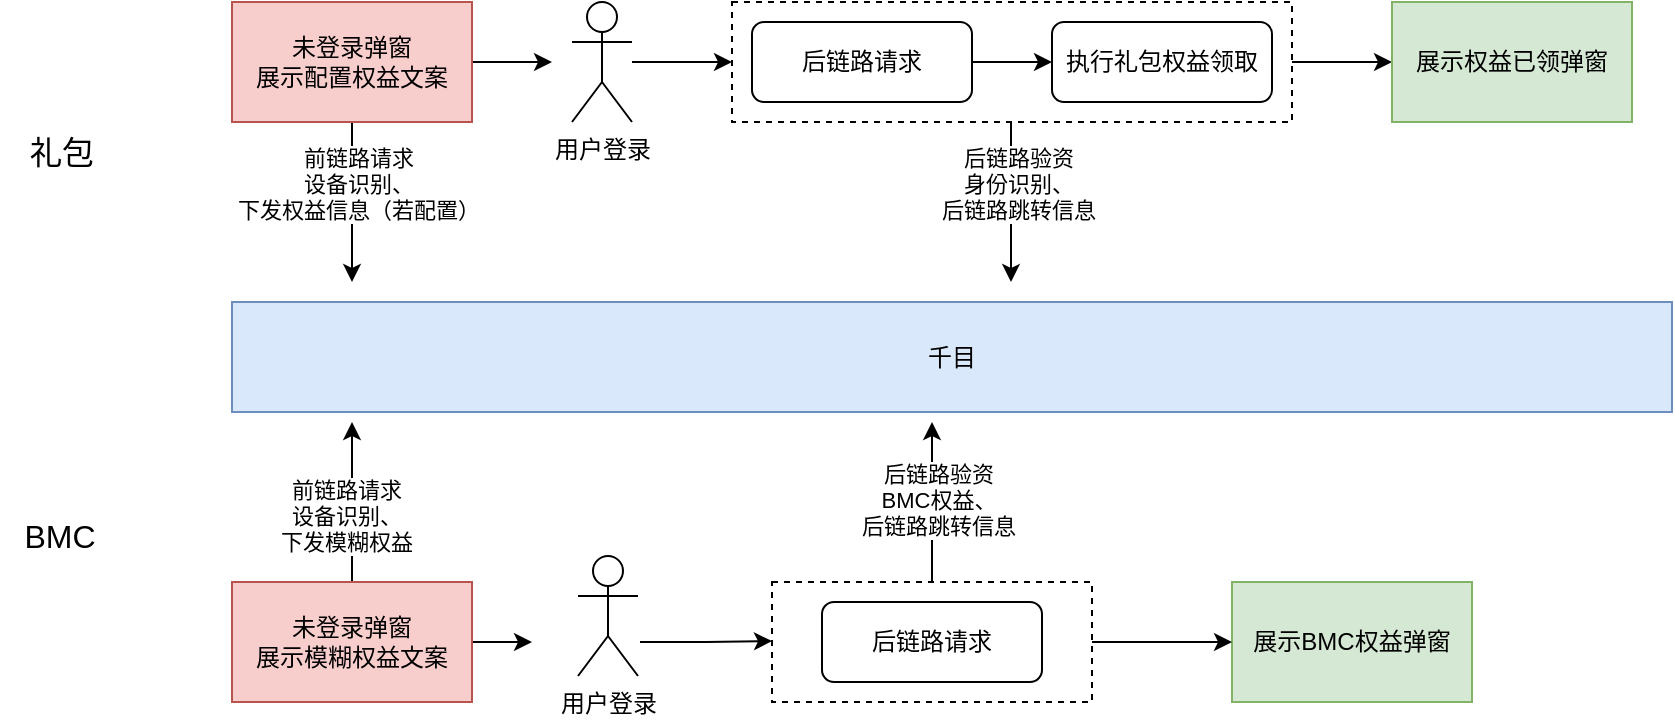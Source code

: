 <mxfile version="20.8.20" type="github">
  <diagram name="第 1 页" id="aAbYMBvP9iMAMNdRvLTC">
    <mxGraphModel dx="1306" dy="400" grid="0" gridSize="10" guides="1" tooltips="1" connect="1" arrows="1" fold="1" page="0" pageScale="1" pageWidth="827" pageHeight="1169" math="0" shadow="0">
      <root>
        <mxCell id="0" />
        <mxCell id="1" parent="0" />
        <mxCell id="Dd5bCv93_LB7Ok2Cmt3U-16" value="" style="edgeStyle=orthogonalEdgeStyle;rounded=0;orthogonalLoop=1;jettySize=auto;html=1;" parent="1" source="Dd5bCv93_LB7Ok2Cmt3U-14" target="Dd5bCv93_LB7Ok2Cmt3U-9" edge="1">
          <mxGeometry relative="1" as="geometry" />
        </mxCell>
        <mxCell id="Dd5bCv93_LB7Ok2Cmt3U-14" value="" style="rounded=0;whiteSpace=wrap;html=1;dashed=1;" parent="1" vertex="1">
          <mxGeometry x="390" y="440" width="280" height="60" as="geometry" />
        </mxCell>
        <mxCell id="Dd5bCv93_LB7Ok2Cmt3U-5" style="edgeStyle=orthogonalEdgeStyle;rounded=0;orthogonalLoop=1;jettySize=auto;html=1;" parent="1" source="Dd5bCv93_LB7Ok2Cmt3U-1" edge="1">
          <mxGeometry relative="1" as="geometry">
            <mxPoint x="200" y="580" as="targetPoint" />
          </mxGeometry>
        </mxCell>
        <mxCell id="Dd5bCv93_LB7Ok2Cmt3U-17" value="前链路请求&lt;br&gt;设备识别、&lt;br&gt;下发权益信息（若配置）" style="edgeLabel;html=1;align=center;verticalAlign=middle;resizable=0;points=[];" parent="Dd5bCv93_LB7Ok2Cmt3U-5" vertex="1" connectable="0">
          <mxGeometry x="-0.225" y="3" relative="1" as="geometry">
            <mxPoint as="offset" />
          </mxGeometry>
        </mxCell>
        <mxCell id="Dd5bCv93_LB7Ok2Cmt3U-11" style="edgeStyle=orthogonalEdgeStyle;rounded=0;orthogonalLoop=1;jettySize=auto;html=1;" parent="1" source="Dd5bCv93_LB7Ok2Cmt3U-1" edge="1">
          <mxGeometry relative="1" as="geometry">
            <mxPoint x="300" y="470" as="targetPoint" />
          </mxGeometry>
        </mxCell>
        <mxCell id="Dd5bCv93_LB7Ok2Cmt3U-1" value="未登录弹窗&lt;br&gt;展示配置权益文案" style="rounded=0;whiteSpace=wrap;html=1;fillColor=#f8cecc;strokeColor=#b85450;" parent="1" vertex="1">
          <mxGeometry x="140" y="440" width="120" height="60" as="geometry" />
        </mxCell>
        <mxCell id="Dd5bCv93_LB7Ok2Cmt3U-3" value="千目" style="rounded=0;whiteSpace=wrap;html=1;fillColor=#dae8fc;strokeColor=#6c8ebf;" parent="1" vertex="1">
          <mxGeometry x="140" y="590" width="720" height="55" as="geometry" />
        </mxCell>
        <mxCell id="Dd5bCv93_LB7Ok2Cmt3U-7" style="edgeStyle=orthogonalEdgeStyle;rounded=0;orthogonalLoop=1;jettySize=auto;html=1;" parent="1" source="Dd5bCv93_LB7Ok2Cmt3U-6" edge="1">
          <mxGeometry relative="1" as="geometry">
            <mxPoint x="550" y="470" as="targetPoint" />
          </mxGeometry>
        </mxCell>
        <mxCell id="Dd5bCv93_LB7Ok2Cmt3U-6" value="后链路请求" style="rounded=1;whiteSpace=wrap;html=1;" parent="1" vertex="1">
          <mxGeometry x="400" y="450" width="110" height="40" as="geometry" />
        </mxCell>
        <mxCell id="Dd5bCv93_LB7Ok2Cmt3U-8" value="执行礼包权益领取" style="rounded=1;whiteSpace=wrap;html=1;" parent="1" vertex="1">
          <mxGeometry x="550" y="450" width="110" height="40" as="geometry" />
        </mxCell>
        <mxCell id="Dd5bCv93_LB7Ok2Cmt3U-9" value="展示权益已领弹窗" style="rounded=0;whiteSpace=wrap;html=1;fillColor=#d5e8d4;strokeColor=#82b366;" parent="1" vertex="1">
          <mxGeometry x="720" y="440" width="120" height="60" as="geometry" />
        </mxCell>
        <mxCell id="Dd5bCv93_LB7Ok2Cmt3U-13" style="edgeStyle=orthogonalEdgeStyle;rounded=0;orthogonalLoop=1;jettySize=auto;html=1;" parent="1" source="Dd5bCv93_LB7Ok2Cmt3U-12" edge="1">
          <mxGeometry relative="1" as="geometry">
            <mxPoint x="390" y="470" as="targetPoint" />
          </mxGeometry>
        </mxCell>
        <mxCell id="Dd5bCv93_LB7Ok2Cmt3U-12" value="用户登录" style="shape=umlActor;verticalLabelPosition=bottom;verticalAlign=top;html=1;outlineConnect=0;" parent="1" vertex="1">
          <mxGeometry x="310" y="440" width="30" height="60" as="geometry" />
        </mxCell>
        <mxCell id="Dd5bCv93_LB7Ok2Cmt3U-18" style="edgeStyle=orthogonalEdgeStyle;rounded=0;orthogonalLoop=1;jettySize=auto;html=1;" parent="1" edge="1">
          <mxGeometry relative="1" as="geometry">
            <mxPoint x="529.5" y="500" as="sourcePoint" />
            <mxPoint x="529.5" y="580" as="targetPoint" />
          </mxGeometry>
        </mxCell>
        <mxCell id="Dd5bCv93_LB7Ok2Cmt3U-19" value="后链路验资&lt;br&gt;身份识别、&lt;br&gt;后链路跳转信息" style="edgeLabel;html=1;align=center;verticalAlign=middle;resizable=0;points=[];" parent="Dd5bCv93_LB7Ok2Cmt3U-18" vertex="1" connectable="0">
          <mxGeometry x="-0.225" y="3" relative="1" as="geometry">
            <mxPoint as="offset" />
          </mxGeometry>
        </mxCell>
        <mxCell id="Dd5bCv93_LB7Ok2Cmt3U-23" style="edgeStyle=orthogonalEdgeStyle;rounded=0;orthogonalLoop=1;jettySize=auto;html=1;" parent="1" source="Dd5bCv93_LB7Ok2Cmt3U-20" edge="1">
          <mxGeometry relative="1" as="geometry">
            <mxPoint x="200" y="650" as="targetPoint" />
          </mxGeometry>
        </mxCell>
        <mxCell id="Dd5bCv93_LB7Ok2Cmt3U-24" value="前链路请求&lt;br style=&quot;border-color: var(--border-color);&quot;&gt;设备识别、&lt;br style=&quot;border-color: var(--border-color);&quot;&gt;下发模糊权益" style="edgeLabel;html=1;align=center;verticalAlign=middle;resizable=0;points=[];" parent="Dd5bCv93_LB7Ok2Cmt3U-23" vertex="1" connectable="0">
          <mxGeometry x="-0.167" y="3" relative="1" as="geometry">
            <mxPoint as="offset" />
          </mxGeometry>
        </mxCell>
        <mxCell id="Dd5bCv93_LB7Ok2Cmt3U-27" style="edgeStyle=orthogonalEdgeStyle;rounded=0;orthogonalLoop=1;jettySize=auto;html=1;" parent="1" source="Dd5bCv93_LB7Ok2Cmt3U-20" edge="1">
          <mxGeometry relative="1" as="geometry">
            <mxPoint x="290" y="760" as="targetPoint" />
          </mxGeometry>
        </mxCell>
        <mxCell id="Dd5bCv93_LB7Ok2Cmt3U-20" value="未登录弹窗&lt;br&gt;展示模糊权益文案" style="rounded=0;whiteSpace=wrap;html=1;fillColor=#f8cecc;strokeColor=#b85450;" parent="1" vertex="1">
          <mxGeometry x="140" y="730" width="120" height="60" as="geometry" />
        </mxCell>
        <mxCell id="Dd5bCv93_LB7Ok2Cmt3U-25" value="用户登录" style="shape=umlActor;verticalLabelPosition=bottom;verticalAlign=top;html=1;outlineConnect=0;" parent="1" vertex="1">
          <mxGeometry x="313" y="717" width="30" height="60" as="geometry" />
        </mxCell>
        <mxCell id="Dd5bCv93_LB7Ok2Cmt3U-30" style="edgeStyle=orthogonalEdgeStyle;rounded=0;orthogonalLoop=1;jettySize=auto;html=1;" parent="1" edge="1">
          <mxGeometry relative="1" as="geometry">
            <mxPoint x="410" y="759.5" as="targetPoint" />
            <mxPoint x="344" y="760" as="sourcePoint" />
            <Array as="points">
              <mxPoint x="377" y="760" />
            </Array>
          </mxGeometry>
        </mxCell>
        <mxCell id="Dd5bCv93_LB7Ok2Cmt3U-36" value="展示BMC权益弹窗" style="rounded=0;whiteSpace=wrap;html=1;fillColor=#d5e8d4;strokeColor=#82b366;" parent="1" vertex="1">
          <mxGeometry x="640" y="730" width="120" height="60" as="geometry" />
        </mxCell>
        <mxCell id="Dd5bCv93_LB7Ok2Cmt3U-38" style="edgeStyle=orthogonalEdgeStyle;rounded=0;orthogonalLoop=1;jettySize=auto;html=1;exitX=0.5;exitY=0;exitDx=0;exitDy=0;" parent="1" source="Dd5bCv93_LB7Ok2Cmt3U-37" edge="1">
          <mxGeometry relative="1" as="geometry">
            <mxPoint x="490" y="650" as="targetPoint" />
          </mxGeometry>
        </mxCell>
        <mxCell id="Dd5bCv93_LB7Ok2Cmt3U-40" value="后链路验资&lt;br style=&quot;border-color: var(--border-color);&quot;&gt;BMC权益、&lt;br style=&quot;border-color: var(--border-color);&quot;&gt;后链路跳转信息" style="edgeLabel;html=1;align=center;verticalAlign=middle;resizable=0;points=[];" parent="Dd5bCv93_LB7Ok2Cmt3U-38" vertex="1" connectable="0">
          <mxGeometry x="0.025" y="-2" relative="1" as="geometry">
            <mxPoint as="offset" />
          </mxGeometry>
        </mxCell>
        <mxCell id="Dd5bCv93_LB7Ok2Cmt3U-42" style="edgeStyle=orthogonalEdgeStyle;rounded=0;orthogonalLoop=1;jettySize=auto;html=1;" parent="1" source="Dd5bCv93_LB7Ok2Cmt3U-37" target="Dd5bCv93_LB7Ok2Cmt3U-36" edge="1">
          <mxGeometry relative="1" as="geometry" />
        </mxCell>
        <mxCell id="Dd5bCv93_LB7Ok2Cmt3U-37" value="" style="rounded=0;whiteSpace=wrap;html=1;dashed=1;" parent="1" vertex="1">
          <mxGeometry x="410" y="730" width="160" height="60" as="geometry" />
        </mxCell>
        <mxCell id="Dd5bCv93_LB7Ok2Cmt3U-41" value="后链路请求" style="rounded=1;whiteSpace=wrap;html=1;" parent="1" vertex="1">
          <mxGeometry x="435" y="740" width="110" height="40" as="geometry" />
        </mxCell>
        <mxCell id="Dd5bCv93_LB7Ok2Cmt3U-43" value="礼包" style="text;html=1;strokeColor=none;fillColor=none;align=center;verticalAlign=middle;whiteSpace=wrap;rounded=0;fontSize=16;" parent="1" vertex="1">
          <mxGeometry x="25" y="500" width="60" height="30" as="geometry" />
        </mxCell>
        <mxCell id="Dd5bCv93_LB7Ok2Cmt3U-44" value="BMC" style="text;html=1;strokeColor=none;fillColor=none;align=center;verticalAlign=middle;whiteSpace=wrap;rounded=0;fontSize=16;" parent="1" vertex="1">
          <mxGeometry x="24" y="692" width="60" height="30" as="geometry" />
        </mxCell>
      </root>
    </mxGraphModel>
  </diagram>
</mxfile>
